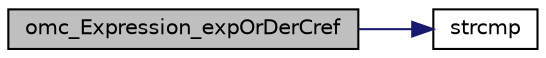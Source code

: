 digraph "omc_Expression_expOrDerCref"
{
  edge [fontname="Helvetica",fontsize="10",labelfontname="Helvetica",labelfontsize="10"];
  node [fontname="Helvetica",fontsize="10",shape=record];
  rankdir="LR";
  Node30503 [label="omc_Expression_expOrDerCref",height=0.2,width=0.4,color="black", fillcolor="grey75", style="filled", fontcolor="black"];
  Node30503 -> Node30504 [color="midnightblue",fontsize="10",style="solid",fontname="Helvetica"];
  Node30504 [label="strcmp",height=0.2,width=0.4,color="black", fillcolor="white", style="filled",URL="$db/d13/_c_vode_get_8m.html#ab022bbe018438998408fda94a327a547"];
}
